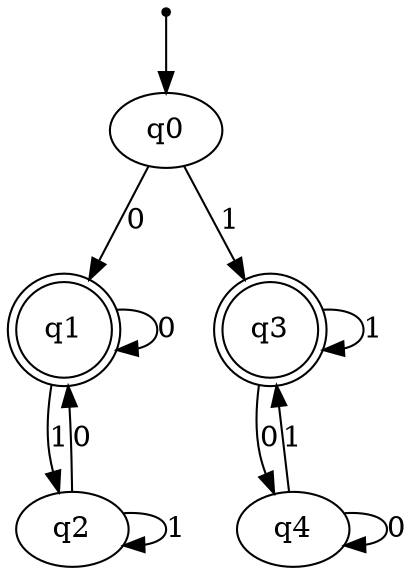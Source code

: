 digraph{
inic[shape=point];
inic->q0;

q0->q1 [label="0"];
q0->q3 [label="1"];
q1->q1 [label="0"];
q1->q2 [label="1"];
q2->q1 [label="0"];
q2->q2 [label="1"];
q3->q4 [label="0"];
q3->q3 [label="1"];
q4->q4 [label="0"];
q4->q3 [label="1"];

q1[shape=doublecircle];
q3[shape=doublecircle];
}
